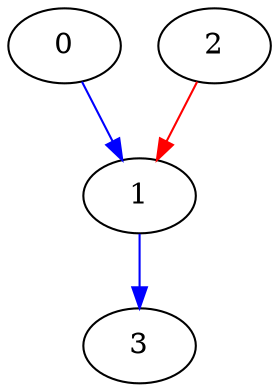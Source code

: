 digraph {
  0 [label="0", color=black];
  2 [label="2", color=black];
  1 [label="1", color=black];
  0 -> 1 [label="", color=blue];
  2 -> 1 [label="", color=red];
  3 [label="3", color=black];
  1 -> 3 [label="", color=blue];
}
